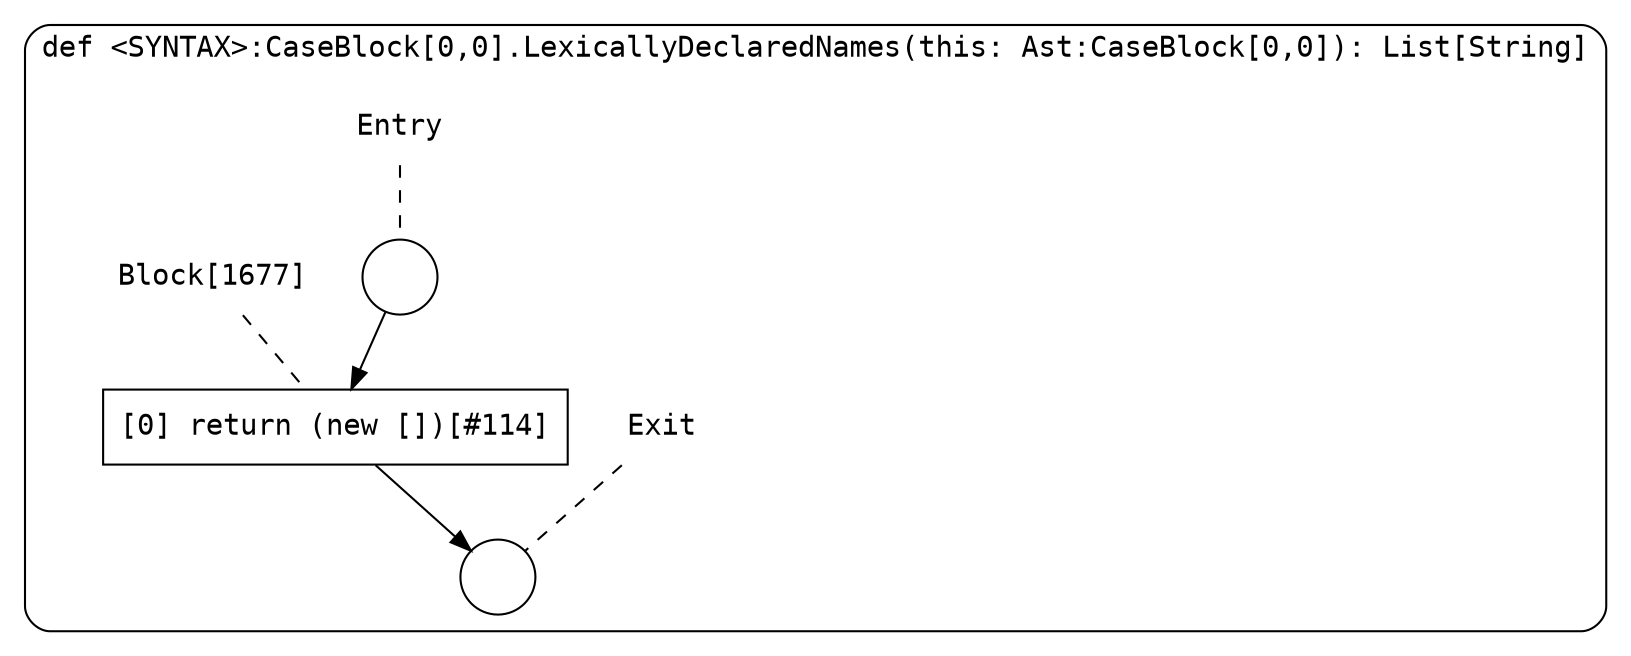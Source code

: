 digraph {
  graph [fontname = "Consolas"]
  node [fontname = "Consolas"]
  edge [fontname = "Consolas"]
  subgraph cluster260 {
    label = "def <SYNTAX>:CaseBlock[0,0].LexicallyDeclaredNames(this: Ast:CaseBlock[0,0]): List[String]"
    style = rounded
    cluster260_entry_name [shape=none, label=<<font color="black">Entry</font>>]
    cluster260_entry_name -> cluster260_entry [arrowhead=none, color="black", style=dashed]
    cluster260_entry [shape=circle label=" " color="black" fillcolor="white" style=filled]
    cluster260_entry -> node1677 [color="black"]
    cluster260_exit_name [shape=none, label=<<font color="black">Exit</font>>]
    cluster260_exit_name -> cluster260_exit [arrowhead=none, color="black", style=dashed]
    cluster260_exit [shape=circle label=" " color="black" fillcolor="white" style=filled]
    node1677_name [shape=none, label=<<font color="black">Block[1677]</font>>]
    node1677_name -> node1677 [arrowhead=none, color="black", style=dashed]
    node1677 [shape=box, label=<<font color="black">[0] return (new [])[#114]<BR ALIGN="LEFT"/></font>> color="black" fillcolor="white", style=filled]
    node1677 -> cluster260_exit [color="black"]
  }
}
